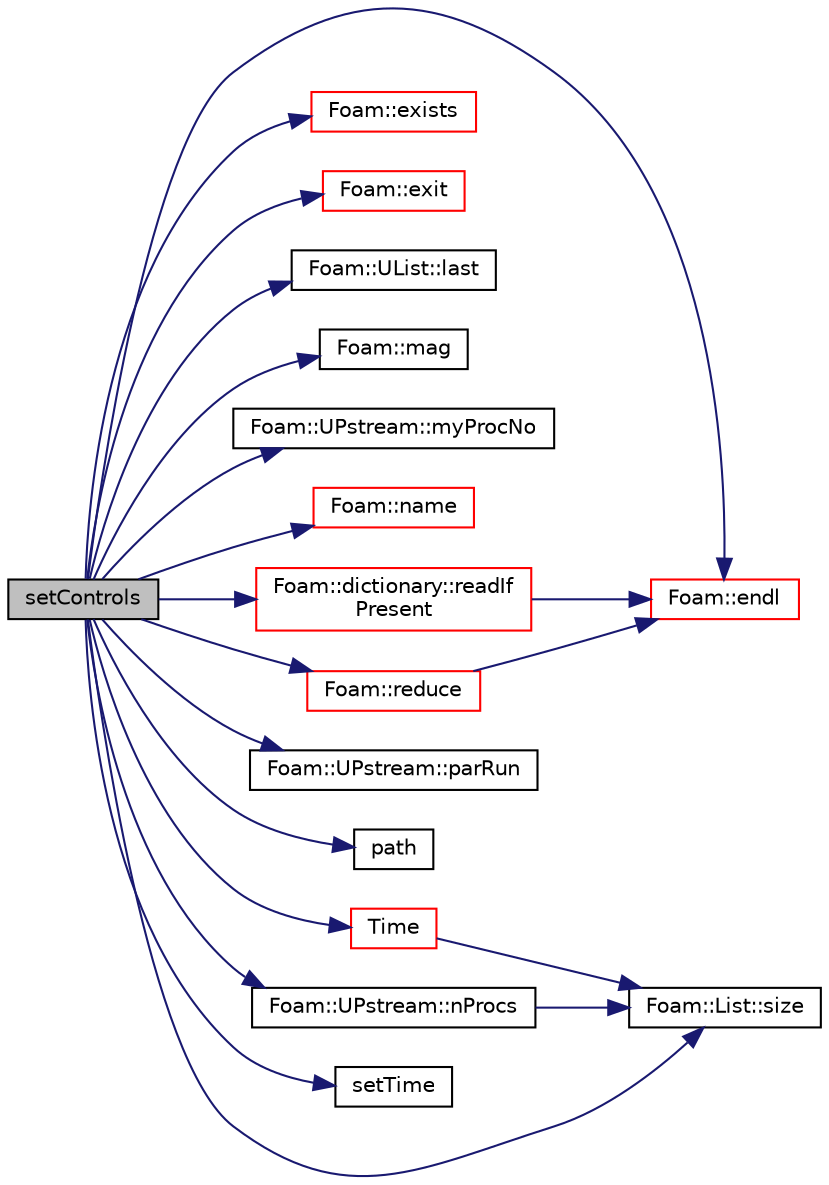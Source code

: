 digraph "setControls"
{
  bgcolor="transparent";
  edge [fontname="Helvetica",fontsize="10",labelfontname="Helvetica",labelfontsize="10"];
  node [fontname="Helvetica",fontsize="10",shape=record];
  rankdir="LR";
  Node1912 [label="setControls",height=0.2,width=0.4,color="black", fillcolor="grey75", style="filled", fontcolor="black"];
  Node1912 -> Node1913 [color="midnightblue",fontsize="10",style="solid",fontname="Helvetica"];
  Node1913 [label="Foam::endl",height=0.2,width=0.4,color="red",URL="$a21851.html#a2db8fe02a0d3909e9351bb4275b23ce4",tooltip="Add newline and flush stream. "];
  Node1912 -> Node1915 [color="midnightblue",fontsize="10",style="solid",fontname="Helvetica"];
  Node1915 [label="Foam::exists",height=0.2,width=0.4,color="red",URL="$a21851.html#a361e3374754d656658e0dc4a8310ce32",tooltip="Does the name exist (as DIRECTORY or FILE) in the file system? "];
  Node1912 -> Node1922 [color="midnightblue",fontsize="10",style="solid",fontname="Helvetica"];
  Node1922 [label="Foam::exit",height=0.2,width=0.4,color="red",URL="$a21851.html#a06ca7250d8e89caf05243ec094843642"];
  Node1912 -> Node1969 [color="midnightblue",fontsize="10",style="solid",fontname="Helvetica"];
  Node1969 [label="Foam::UList::last",height=0.2,width=0.4,color="black",URL="$a26837.html#aef07c02ea1c27bdb5906043b399e0ff0",tooltip="Return the last element of the list. "];
  Node1912 -> Node1970 [color="midnightblue",fontsize="10",style="solid",fontname="Helvetica"];
  Node1970 [label="Foam::mag",height=0.2,width=0.4,color="black",URL="$a21851.html#a929da2a3fdcf3dacbbe0487d3a330dae"];
  Node1912 -> Node1971 [color="midnightblue",fontsize="10",style="solid",fontname="Helvetica"];
  Node1971 [label="Foam::UPstream::myProcNo",height=0.2,width=0.4,color="black",URL="$a27377.html#afc74d89573de32a3032c916f8cdd1733",tooltip="Number of this process (starting from masterNo() = 0) "];
  Node1912 -> Node1972 [color="midnightblue",fontsize="10",style="solid",fontname="Helvetica"];
  Node1972 [label="Foam::name",height=0.2,width=0.4,color="red",URL="$a21851.html#adcb0df2bd4953cb6bb390272d8263c3a",tooltip="Return a string representation of a complex. "];
  Node1912 -> Node1975 [color="midnightblue",fontsize="10",style="solid",fontname="Helvetica"];
  Node1975 [label="Foam::UPstream::nProcs",height=0.2,width=0.4,color="black",URL="$a27377.html#aada0e04d8127eda8ee95be0772754a4f",tooltip="Number of processes in parallel run. "];
  Node1975 -> Node1976 [color="midnightblue",fontsize="10",style="solid",fontname="Helvetica"];
  Node1976 [label="Foam::List::size",height=0.2,width=0.4,color="black",URL="$a26833.html#a8a5f6fa29bd4b500caf186f60245b384",tooltip="Override size to be inconsistent with allocated storage. "];
  Node1912 -> Node1948 [color="midnightblue",fontsize="10",style="solid",fontname="Helvetica"];
  Node1948 [label="Foam::UPstream::parRun",height=0.2,width=0.4,color="black",URL="$a27377.html#adbb27f04b5705440fb8b09f278059011",tooltip="Is this a parallel run? "];
  Node1912 -> Node1977 [color="midnightblue",fontsize="10",style="solid",fontname="Helvetica"];
  Node1977 [label="path",height=0.2,width=0.4,color="black",URL="$a19796.html#ad8adfaf80503dc99cbb14bf07bf1eb22"];
  Node1912 -> Node1978 [color="midnightblue",fontsize="10",style="solid",fontname="Helvetica"];
  Node1978 [label="Foam::dictionary::readIf\lPresent",height=0.2,width=0.4,color="red",URL="$a27129.html#ad4bd008e6ee208313f2c3a963ee1170d",tooltip="Find an entry if present, and assign to T. "];
  Node1978 -> Node1913 [color="midnightblue",fontsize="10",style="solid",fontname="Helvetica"];
  Node1912 -> Node1980 [color="midnightblue",fontsize="10",style="solid",fontname="Helvetica"];
  Node1980 [label="Foam::reduce",height=0.2,width=0.4,color="red",URL="$a21851.html#a7ffd6af4acc2eb9ba72ee296b5ecda23"];
  Node1980 -> Node1913 [color="midnightblue",fontsize="10",style="solid",fontname="Helvetica"];
  Node1912 -> Node1987 [color="midnightblue",fontsize="10",style="solid",fontname="Helvetica"];
  Node1987 [label="setTime",height=0.2,width=0.4,color="black",URL="$a19868.html#a816df966b520a602e15efe7f91d6110a"];
  Node1912 -> Node1976 [color="midnightblue",fontsize="10",style="solid",fontname="Helvetica"];
  Node1912 -> Node1988 [color="midnightblue",fontsize="10",style="solid",fontname="Helvetica"];
  Node1988 [label="Time",height=0.2,width=0.4,color="red",URL="$a27457.html#ad7916dffb5d179bf063b007a9fe44c1c",tooltip="Construct given name of dictionary to read and argument list. "];
  Node1988 -> Node1976 [color="midnightblue",fontsize="10",style="solid",fontname="Helvetica"];
}
